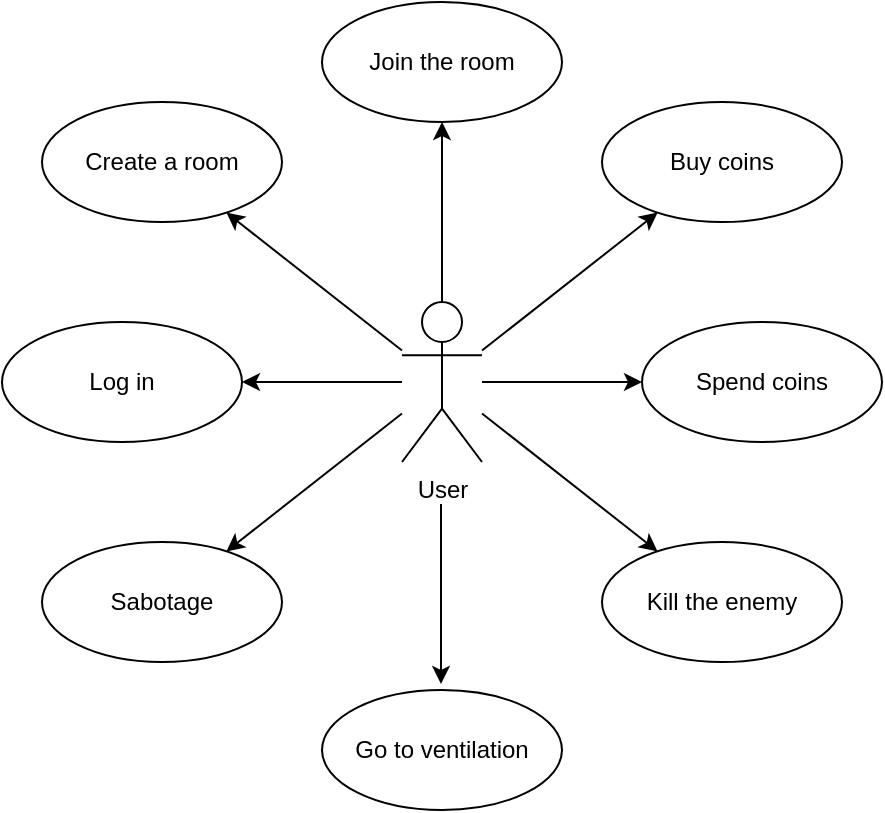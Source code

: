 <mxfile version="20.5.3"><diagram id="EY2KnWipeHy6qz-hXVm2" name="Страница 1"><mxGraphModel dx="946" dy="645" grid="1" gridSize="10" guides="1" tooltips="1" connect="1" arrows="1" fold="1" page="1" pageScale="1" pageWidth="827" pageHeight="1169" math="0" shadow="0"><root><mxCell id="0"/><mxCell id="1" parent="0"/><mxCell id="NyLI0FuQA-J0Sc6Py7D1-1" value="User" style="shape=umlActor;verticalLabelPosition=bottom;verticalAlign=top;html=1;outlineConnect=0;" vertex="1" parent="1"><mxGeometry x="660" y="380" width="40" height="80" as="geometry"/></mxCell><mxCell id="NyLI0FuQA-J0Sc6Py7D1-2" value="Create a room" style="ellipse;whiteSpace=wrap;html=1;verticalAlign=middle;" vertex="1" parent="1"><mxGeometry x="480" y="280" width="120" height="60" as="geometry"/></mxCell><mxCell id="NyLI0FuQA-J0Sc6Py7D1-3" value="" style="endArrow=classic;html=1;curved=1;" edge="1" parent="1" source="NyLI0FuQA-J0Sc6Py7D1-1" target="NyLI0FuQA-J0Sc6Py7D1-2"><mxGeometry width="50" height="50" relative="1" as="geometry"><mxPoint x="910" y="300" as="sourcePoint"/><mxPoint x="960" y="250" as="targetPoint"/></mxGeometry></mxCell><mxCell id="NyLI0FuQA-J0Sc6Py7D1-4" value="Log in" style="ellipse;whiteSpace=wrap;html=1;verticalAlign=middle;" vertex="1" parent="1"><mxGeometry x="460" y="390" width="120" height="60" as="geometry"/></mxCell><mxCell id="NyLI0FuQA-J0Sc6Py7D1-5" value="" style="endArrow=classic;html=1;curved=1;" edge="1" parent="1" source="NyLI0FuQA-J0Sc6Py7D1-1" target="NyLI0FuQA-J0Sc6Py7D1-4"><mxGeometry width="50" height="50" relative="1" as="geometry"><mxPoint x="670" y="367.647" as="sourcePoint"/><mxPoint x="795.498" y="227.385" as="targetPoint"/></mxGeometry></mxCell><mxCell id="NyLI0FuQA-J0Sc6Py7D1-6" value="" style="endArrow=classic;html=1;curved=1;" edge="1" parent="1" source="NyLI0FuQA-J0Sc6Py7D1-1" target="NyLI0FuQA-J0Sc6Py7D1-8"><mxGeometry width="50" height="50" relative="1" as="geometry"><mxPoint x="870" y="540.267" as="sourcePoint"/><mxPoint x="995.498" y="400.005" as="targetPoint"/></mxGeometry></mxCell><mxCell id="NyLI0FuQA-J0Sc6Py7D1-7" value="" style="endArrow=classic;html=1;curved=1;" edge="1" parent="1" source="NyLI0FuQA-J0Sc6Py7D1-1" target="NyLI0FuQA-J0Sc6Py7D1-9"><mxGeometry width="50" height="50" relative="1" as="geometry"><mxPoint x="900" y="570.267" as="sourcePoint"/><mxPoint x="1025.498" y="430.005" as="targetPoint"/></mxGeometry></mxCell><mxCell id="NyLI0FuQA-J0Sc6Py7D1-8" value="Join the room" style="ellipse;whiteSpace=wrap;html=1;verticalAlign=middle;" vertex="1" parent="1"><mxGeometry x="620" y="230" width="120" height="60" as="geometry"/></mxCell><mxCell id="NyLI0FuQA-J0Sc6Py7D1-9" value="Sabotage" style="ellipse;whiteSpace=wrap;html=1;verticalAlign=middle;" vertex="1" parent="1"><mxGeometry x="480" y="500" width="120" height="60" as="geometry"/></mxCell><mxCell id="NyLI0FuQA-J0Sc6Py7D1-10" value="" style="endArrow=classic;html=1;curved=1;" edge="1" parent="1" source="NyLI0FuQA-J0Sc6Py7D1-1" target="NyLI0FuQA-J0Sc6Py7D1-11"><mxGeometry width="50" height="50" relative="1" as="geometry"><mxPoint x="900" y="129.997" as="sourcePoint"/><mxPoint x="1025.498" y="-10.265" as="targetPoint"/></mxGeometry></mxCell><mxCell id="NyLI0FuQA-J0Sc6Py7D1-11" value="Buy coins" style="ellipse;whiteSpace=wrap;html=1;verticalAlign=middle;" vertex="1" parent="1"><mxGeometry x="760" y="280" width="120" height="60" as="geometry"/></mxCell><mxCell id="NyLI0FuQA-J0Sc6Py7D1-12" value="Spend coins" style="ellipse;whiteSpace=wrap;html=1;verticalAlign=middle;" vertex="1" parent="1"><mxGeometry x="780" y="390" width="120" height="60" as="geometry"/></mxCell><mxCell id="NyLI0FuQA-J0Sc6Py7D1-13" value="" style="endArrow=classic;html=1;curved=1;" edge="1" parent="1" source="NyLI0FuQA-J0Sc6Py7D1-1" target="NyLI0FuQA-J0Sc6Py7D1-12"><mxGeometry width="50" height="50" relative="1" as="geometry"><mxPoint x="710" y="430" as="sourcePoint"/><mxPoint x="790" y="430" as="targetPoint"/></mxGeometry></mxCell><mxCell id="NyLI0FuQA-J0Sc6Py7D1-14" value="Kill the enemy" style="ellipse;whiteSpace=wrap;html=1;verticalAlign=middle;" vertex="1" parent="1"><mxGeometry x="760" y="500" width="120" height="60" as="geometry"/></mxCell><mxCell id="NyLI0FuQA-J0Sc6Py7D1-15" value="" style="endArrow=classic;html=1;curved=1;" edge="1" parent="1" source="NyLI0FuQA-J0Sc6Py7D1-1" target="NyLI0FuQA-J0Sc6Py7D1-14"><mxGeometry width="50" height="50" relative="1" as="geometry"><mxPoint x="710" y="445.714" as="sourcePoint"/><mxPoint x="797.787" y="514.69" as="targetPoint"/></mxGeometry></mxCell><mxCell id="hgHqmdWi7CdClifduCEW-2" value="Go to ventilation" style="ellipse;whiteSpace=wrap;html=1;verticalAlign=middle;" vertex="1" parent="1"><mxGeometry x="620" y="574" width="120" height="60" as="geometry"/></mxCell><mxCell id="hgHqmdWi7CdClifduCEW-4" value="" style="endArrow=classic;html=1;curved=1;" edge="1" parent="1"><mxGeometry width="50" height="50" relative="1" as="geometry"><mxPoint x="679.5" y="481" as="sourcePoint"/><mxPoint x="679.5" y="571" as="targetPoint"/></mxGeometry></mxCell></root></mxGraphModel></diagram></mxfile>